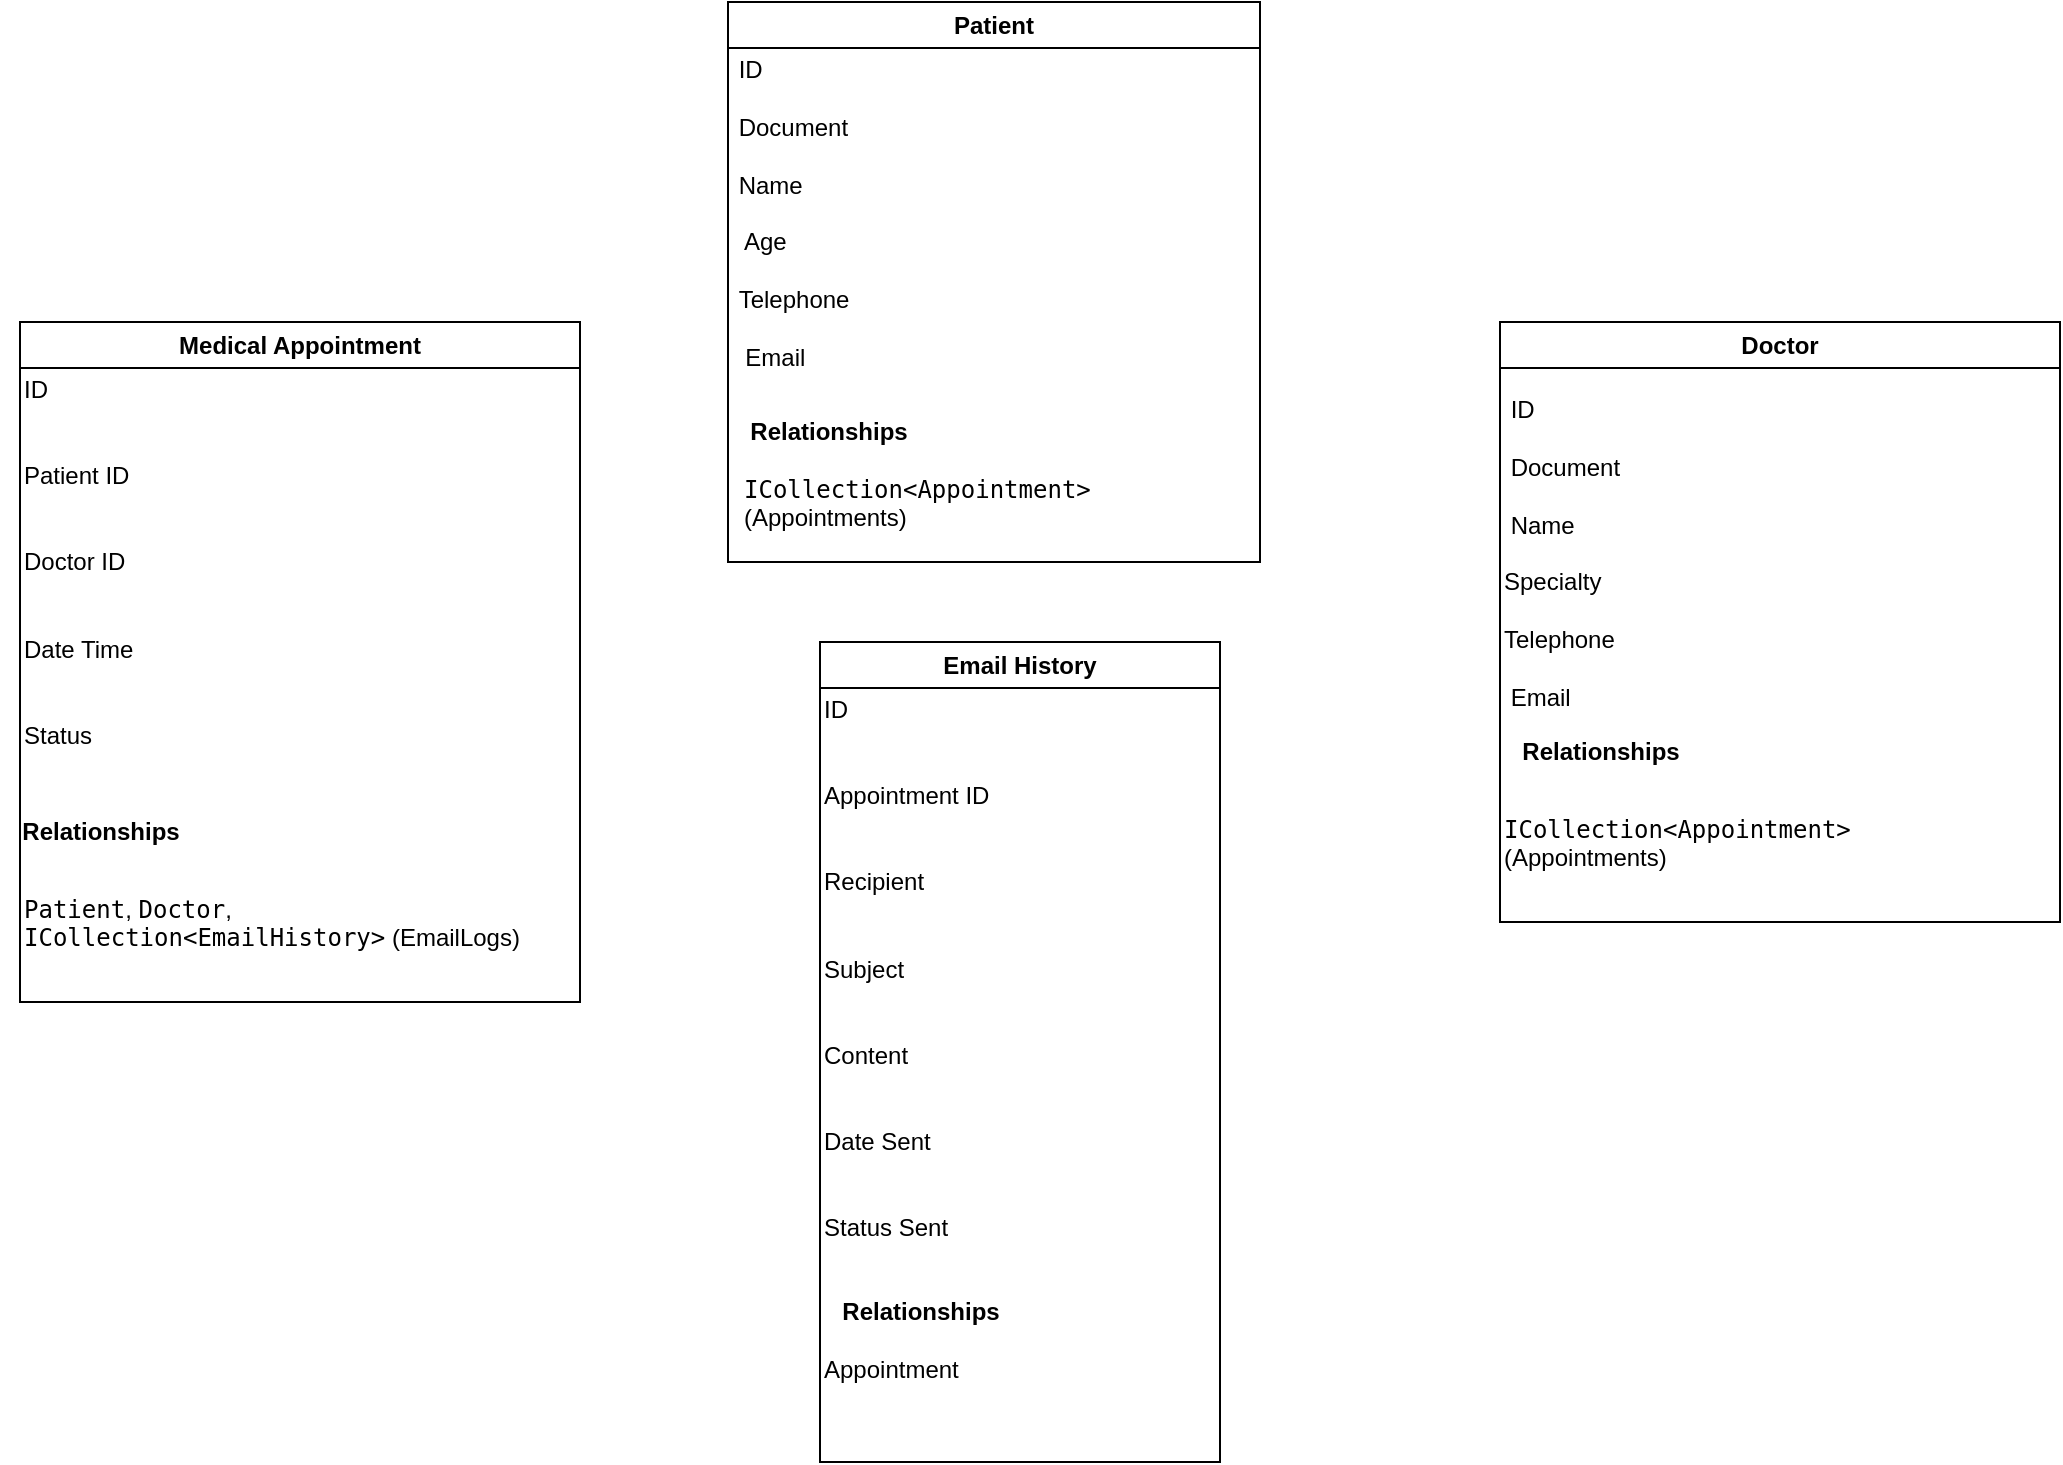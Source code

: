 <mxfile version="28.2.5">
  <diagram name="Página-1" id="TBwmZ1FARAIdtemueGwF">
    <mxGraphModel dx="2187" dy="843" grid="1" gridSize="10" guides="1" tooltips="1" connect="1" arrows="1" fold="1" page="1" pageScale="1" pageWidth="827" pageHeight="1169" math="0" shadow="0">
      <root>
        <mxCell id="0" />
        <mxCell id="1" parent="0" />
        <mxCell id="lAbK5s3AaWWvYVxn1XXE-6" value="Patient" style="swimlane;whiteSpace=wrap;html=1;" vertex="1" parent="1">
          <mxGeometry x="314" width="266" height="280" as="geometry" />
        </mxCell>
        <mxCell id="lAbK5s3AaWWvYVxn1XXE-8" value=" ID&#xa;&#xa; Document&#xa;&#xa; Name&#xa;&#xa;  Age&#xa;&#xa; Telephone&#xa;&#xa;  Email" style="text;whiteSpace=wrap;" vertex="1" parent="lAbK5s3AaWWvYVxn1XXE-6">
          <mxGeometry y="20" width="80" height="190" as="geometry" />
        </mxCell>
        <mxCell id="lAbK5s3AaWWvYVxn1XXE-20" value="&lt;b&gt;Relationships&lt;/b&gt;" style="text;html=1;align=center;verticalAlign=middle;resizable=0;points=[];autosize=1;strokeColor=none;fillColor=none;" vertex="1" parent="lAbK5s3AaWWvYVxn1XXE-6">
          <mxGeometry y="200" width="100" height="30" as="geometry" />
        </mxCell>
        <mxCell id="lAbK5s3AaWWvYVxn1XXE-24" value="&lt;code&gt;ICollection&amp;lt;Appointment&amp;gt;&lt;/code&gt; (Appointments)" style="text;whiteSpace=wrap;html=1;" vertex="1" parent="lAbK5s3AaWWvYVxn1XXE-6">
          <mxGeometry x="6" y="230" width="260" height="40" as="geometry" />
        </mxCell>
        <mxCell id="lAbK5s3AaWWvYVxn1XXE-10" value="Doctor" style="swimlane;whiteSpace=wrap;html=1;startSize=23;" vertex="1" parent="1">
          <mxGeometry x="700" y="160" width="280" height="300" as="geometry" />
        </mxCell>
        <mxCell id="lAbK5s3AaWWvYVxn1XXE-11" value=" ID&#xa;&#xa; Document&#xa;&#xa; Name&#xa;&#xa;Specialty&#xa;&#xa;Telephone&#xa;&#xa; Email" style="text;whiteSpace=wrap;" vertex="1" parent="lAbK5s3AaWWvYVxn1XXE-10">
          <mxGeometry y="30" width="100" height="170" as="geometry" />
        </mxCell>
        <mxCell id="lAbK5s3AaWWvYVxn1XXE-23" value="&lt;b&gt;Relationships&lt;/b&gt;" style="text;html=1;align=center;verticalAlign=middle;resizable=0;points=[];autosize=1;strokeColor=none;fillColor=none;" vertex="1" parent="lAbK5s3AaWWvYVxn1XXE-10">
          <mxGeometry y="200" width="100" height="30" as="geometry" />
        </mxCell>
        <mxCell id="lAbK5s3AaWWvYVxn1XXE-26" value="&lt;code&gt;ICollection&amp;lt;Appointment&amp;gt;&lt;/code&gt; (Appointments)" style="text;whiteSpace=wrap;html=1;" vertex="1" parent="lAbK5s3AaWWvYVxn1XXE-10">
          <mxGeometry y="240" width="260" height="40" as="geometry" />
        </mxCell>
        <mxCell id="lAbK5s3AaWWvYVxn1XXE-15" value="Medical Appointment" style="swimlane;whiteSpace=wrap;html=1;" vertex="1" parent="1">
          <mxGeometry x="-40" y="160" width="280" height="340" as="geometry" />
        </mxCell>
        <mxCell id="lAbK5s3AaWWvYVxn1XXE-13" value="ID&#xa;&#xa;&#xa;Patient ID&#xa;&#xa;&#xa;Doctor ID&#xa;&#xa;&#xa;Date Time&#xa;&#xa;&#xa;Status" style="text;whiteSpace=wrap;" vertex="1" parent="lAbK5s3AaWWvYVxn1XXE-15">
          <mxGeometry y="20" width="140" height="220" as="geometry" />
        </mxCell>
        <mxCell id="lAbK5s3AaWWvYVxn1XXE-21" value="&lt;b&gt;Relationships&lt;/b&gt;" style="text;html=1;align=center;verticalAlign=middle;resizable=0;points=[];autosize=1;strokeColor=none;fillColor=none;" vertex="1" parent="lAbK5s3AaWWvYVxn1XXE-15">
          <mxGeometry x="-10" y="240" width="100" height="30" as="geometry" />
        </mxCell>
        <mxCell id="lAbK5s3AaWWvYVxn1XXE-25" value="&lt;code&gt;Patient&lt;/code&gt;, &lt;code&gt;Doctor&lt;/code&gt;, &lt;code&gt;ICollection&amp;lt;EmailHistory&amp;gt;&lt;/code&gt; (EmailLogs)" style="text;whiteSpace=wrap;html=1;" vertex="1" parent="lAbK5s3AaWWvYVxn1XXE-15">
          <mxGeometry y="280" width="280" height="40" as="geometry" />
        </mxCell>
        <mxCell id="lAbK5s3AaWWvYVxn1XXE-18" value="Email History" style="swimlane;whiteSpace=wrap;html=1;" vertex="1" parent="1">
          <mxGeometry x="360" y="320" width="200" height="410" as="geometry" />
        </mxCell>
        <mxCell id="lAbK5s3AaWWvYVxn1XXE-19" value="ID&#xa;&#xa;&#xa;Appointment ID&#xa;&#xa;&#xa;Recipient&#xa;&#xa;&#xa;Subject&#xa;&#xa;&#xa;Content&#xa;&#xa;&#xa;Date Sent&#xa;&#xa;&#xa;Status Sent" style="text;whiteSpace=wrap;" vertex="1" parent="lAbK5s3AaWWvYVxn1XXE-18">
          <mxGeometry y="20" width="120" height="310" as="geometry" />
        </mxCell>
        <mxCell id="lAbK5s3AaWWvYVxn1XXE-22" value="&lt;b&gt;Relationships&lt;/b&gt;" style="text;html=1;align=center;verticalAlign=middle;resizable=0;points=[];autosize=1;strokeColor=none;fillColor=none;" vertex="1" parent="lAbK5s3AaWWvYVxn1XXE-18">
          <mxGeometry y="320" width="100" height="30" as="geometry" />
        </mxCell>
        <mxCell id="lAbK5s3AaWWvYVxn1XXE-27" value="Appointment" style="text;whiteSpace=wrap;html=1;" vertex="1" parent="lAbK5s3AaWWvYVxn1XXE-18">
          <mxGeometry y="350" width="100" height="40" as="geometry" />
        </mxCell>
      </root>
    </mxGraphModel>
  </diagram>
</mxfile>
